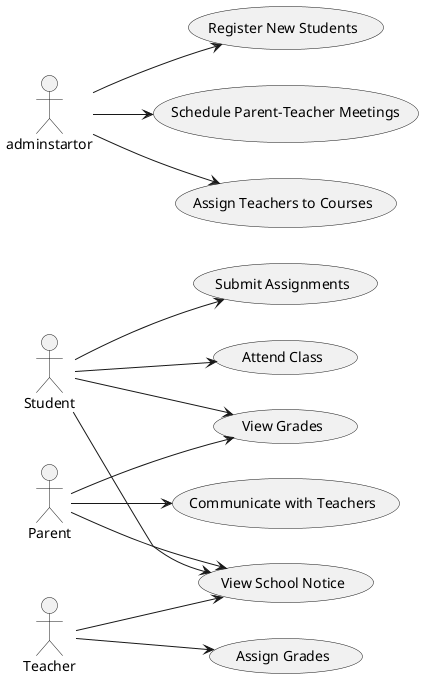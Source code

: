 @startuml UseCase
left to right direction
actor Student
actor Teacher
actor Parent
actor adminstartor

usecase "Submit Assignments" as U1
usecase "View Grades" as U2
usecase "Attend Class" as U3
usecase "Assign Grades" as U4
usecase "Communicate with Teachers" as U5
usecase "View School Notice" as U6
usecase "Register New Students" as U7
usecase "Schedule Parent-Teacher Meetings" as U8
usecase "Assign Teachers to Courses" as U9

Student --> U1
Student --> U2
Student --> U3
Student --> U6

Teacher --> U4
Teacher --> U6

adminstartor --> U7
adminstartor --> U9
adminstartor --> U8

Parent --> U2
Parent --> U5
Parent --> U6
@enduml